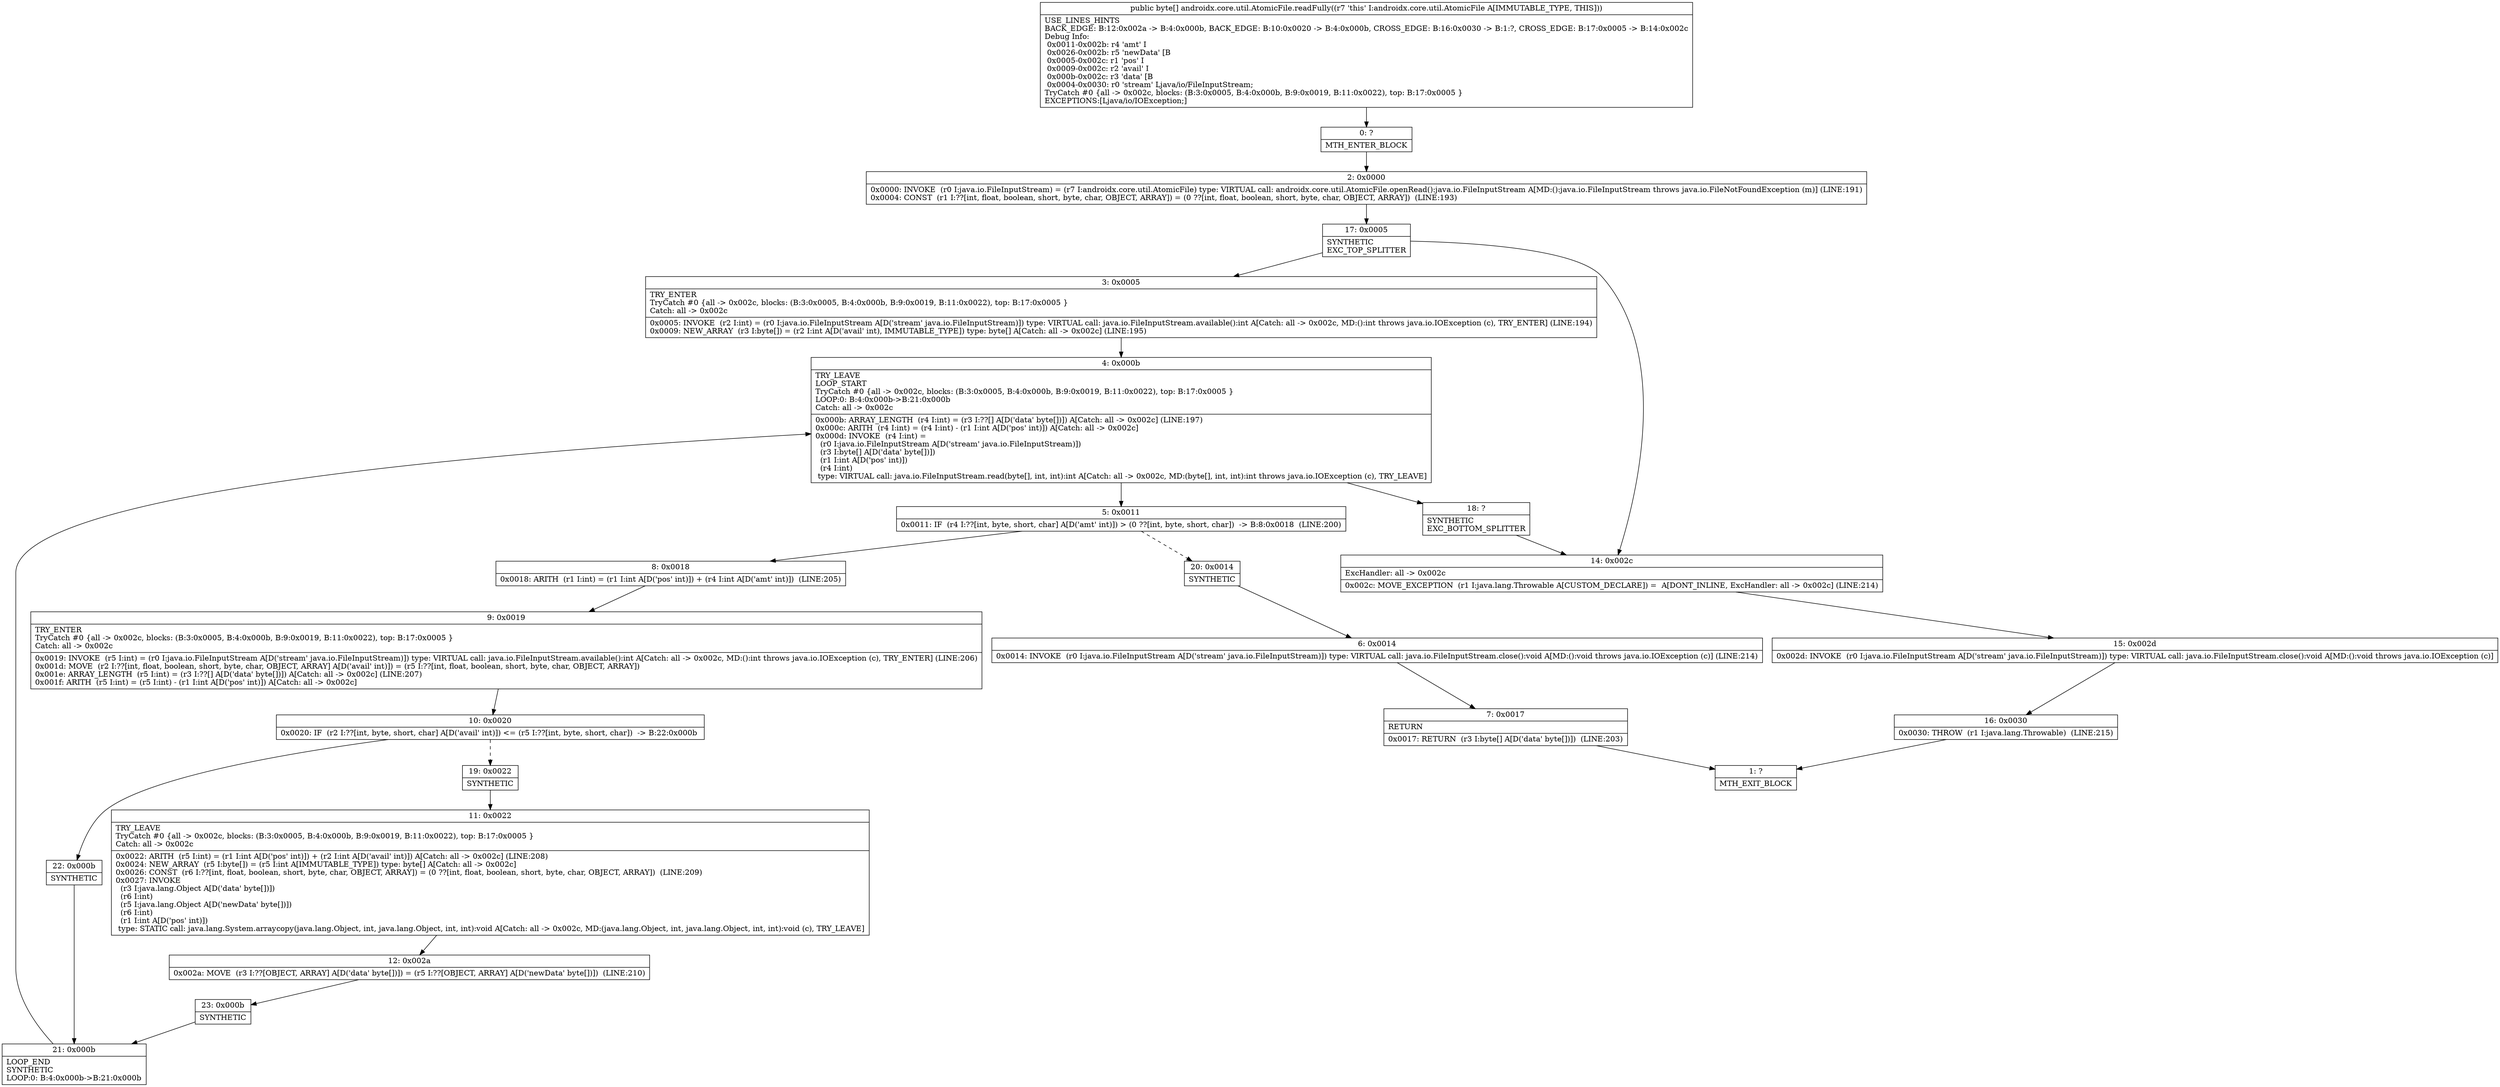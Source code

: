 digraph "CFG forandroidx.core.util.AtomicFile.readFully()[B" {
Node_0 [shape=record,label="{0\:\ ?|MTH_ENTER_BLOCK\l}"];
Node_2 [shape=record,label="{2\:\ 0x0000|0x0000: INVOKE  (r0 I:java.io.FileInputStream) = (r7 I:androidx.core.util.AtomicFile) type: VIRTUAL call: androidx.core.util.AtomicFile.openRead():java.io.FileInputStream A[MD:():java.io.FileInputStream throws java.io.FileNotFoundException (m)] (LINE:191)\l0x0004: CONST  (r1 I:??[int, float, boolean, short, byte, char, OBJECT, ARRAY]) = (0 ??[int, float, boolean, short, byte, char, OBJECT, ARRAY])  (LINE:193)\l}"];
Node_17 [shape=record,label="{17\:\ 0x0005|SYNTHETIC\lEXC_TOP_SPLITTER\l}"];
Node_3 [shape=record,label="{3\:\ 0x0005|TRY_ENTER\lTryCatch #0 \{all \-\> 0x002c, blocks: (B:3:0x0005, B:4:0x000b, B:9:0x0019, B:11:0x0022), top: B:17:0x0005 \}\lCatch: all \-\> 0x002c\l|0x0005: INVOKE  (r2 I:int) = (r0 I:java.io.FileInputStream A[D('stream' java.io.FileInputStream)]) type: VIRTUAL call: java.io.FileInputStream.available():int A[Catch: all \-\> 0x002c, MD:():int throws java.io.IOException (c), TRY_ENTER] (LINE:194)\l0x0009: NEW_ARRAY  (r3 I:byte[]) = (r2 I:int A[D('avail' int), IMMUTABLE_TYPE]) type: byte[] A[Catch: all \-\> 0x002c] (LINE:195)\l}"];
Node_4 [shape=record,label="{4\:\ 0x000b|TRY_LEAVE\lLOOP_START\lTryCatch #0 \{all \-\> 0x002c, blocks: (B:3:0x0005, B:4:0x000b, B:9:0x0019, B:11:0x0022), top: B:17:0x0005 \}\lLOOP:0: B:4:0x000b\-\>B:21:0x000b\lCatch: all \-\> 0x002c\l|0x000b: ARRAY_LENGTH  (r4 I:int) = (r3 I:??[] A[D('data' byte[])]) A[Catch: all \-\> 0x002c] (LINE:197)\l0x000c: ARITH  (r4 I:int) = (r4 I:int) \- (r1 I:int A[D('pos' int)]) A[Catch: all \-\> 0x002c]\l0x000d: INVOKE  (r4 I:int) = \l  (r0 I:java.io.FileInputStream A[D('stream' java.io.FileInputStream)])\l  (r3 I:byte[] A[D('data' byte[])])\l  (r1 I:int A[D('pos' int)])\l  (r4 I:int)\l type: VIRTUAL call: java.io.FileInputStream.read(byte[], int, int):int A[Catch: all \-\> 0x002c, MD:(byte[], int, int):int throws java.io.IOException (c), TRY_LEAVE]\l}"];
Node_5 [shape=record,label="{5\:\ 0x0011|0x0011: IF  (r4 I:??[int, byte, short, char] A[D('amt' int)]) \> (0 ??[int, byte, short, char])  \-\> B:8:0x0018  (LINE:200)\l}"];
Node_8 [shape=record,label="{8\:\ 0x0018|0x0018: ARITH  (r1 I:int) = (r1 I:int A[D('pos' int)]) + (r4 I:int A[D('amt' int)])  (LINE:205)\l}"];
Node_9 [shape=record,label="{9\:\ 0x0019|TRY_ENTER\lTryCatch #0 \{all \-\> 0x002c, blocks: (B:3:0x0005, B:4:0x000b, B:9:0x0019, B:11:0x0022), top: B:17:0x0005 \}\lCatch: all \-\> 0x002c\l|0x0019: INVOKE  (r5 I:int) = (r0 I:java.io.FileInputStream A[D('stream' java.io.FileInputStream)]) type: VIRTUAL call: java.io.FileInputStream.available():int A[Catch: all \-\> 0x002c, MD:():int throws java.io.IOException (c), TRY_ENTER] (LINE:206)\l0x001d: MOVE  (r2 I:??[int, float, boolean, short, byte, char, OBJECT, ARRAY] A[D('avail' int)]) = (r5 I:??[int, float, boolean, short, byte, char, OBJECT, ARRAY]) \l0x001e: ARRAY_LENGTH  (r5 I:int) = (r3 I:??[] A[D('data' byte[])]) A[Catch: all \-\> 0x002c] (LINE:207)\l0x001f: ARITH  (r5 I:int) = (r5 I:int) \- (r1 I:int A[D('pos' int)]) A[Catch: all \-\> 0x002c]\l}"];
Node_10 [shape=record,label="{10\:\ 0x0020|0x0020: IF  (r2 I:??[int, byte, short, char] A[D('avail' int)]) \<= (r5 I:??[int, byte, short, char])  \-\> B:22:0x000b \l}"];
Node_19 [shape=record,label="{19\:\ 0x0022|SYNTHETIC\l}"];
Node_11 [shape=record,label="{11\:\ 0x0022|TRY_LEAVE\lTryCatch #0 \{all \-\> 0x002c, blocks: (B:3:0x0005, B:4:0x000b, B:9:0x0019, B:11:0x0022), top: B:17:0x0005 \}\lCatch: all \-\> 0x002c\l|0x0022: ARITH  (r5 I:int) = (r1 I:int A[D('pos' int)]) + (r2 I:int A[D('avail' int)]) A[Catch: all \-\> 0x002c] (LINE:208)\l0x0024: NEW_ARRAY  (r5 I:byte[]) = (r5 I:int A[IMMUTABLE_TYPE]) type: byte[] A[Catch: all \-\> 0x002c]\l0x0026: CONST  (r6 I:??[int, float, boolean, short, byte, char, OBJECT, ARRAY]) = (0 ??[int, float, boolean, short, byte, char, OBJECT, ARRAY])  (LINE:209)\l0x0027: INVOKE  \l  (r3 I:java.lang.Object A[D('data' byte[])])\l  (r6 I:int)\l  (r5 I:java.lang.Object A[D('newData' byte[])])\l  (r6 I:int)\l  (r1 I:int A[D('pos' int)])\l type: STATIC call: java.lang.System.arraycopy(java.lang.Object, int, java.lang.Object, int, int):void A[Catch: all \-\> 0x002c, MD:(java.lang.Object, int, java.lang.Object, int, int):void (c), TRY_LEAVE]\l}"];
Node_12 [shape=record,label="{12\:\ 0x002a|0x002a: MOVE  (r3 I:??[OBJECT, ARRAY] A[D('data' byte[])]) = (r5 I:??[OBJECT, ARRAY] A[D('newData' byte[])])  (LINE:210)\l}"];
Node_23 [shape=record,label="{23\:\ 0x000b|SYNTHETIC\l}"];
Node_21 [shape=record,label="{21\:\ 0x000b|LOOP_END\lSYNTHETIC\lLOOP:0: B:4:0x000b\-\>B:21:0x000b\l}"];
Node_22 [shape=record,label="{22\:\ 0x000b|SYNTHETIC\l}"];
Node_20 [shape=record,label="{20\:\ 0x0014|SYNTHETIC\l}"];
Node_6 [shape=record,label="{6\:\ 0x0014|0x0014: INVOKE  (r0 I:java.io.FileInputStream A[D('stream' java.io.FileInputStream)]) type: VIRTUAL call: java.io.FileInputStream.close():void A[MD:():void throws java.io.IOException (c)] (LINE:214)\l}"];
Node_7 [shape=record,label="{7\:\ 0x0017|RETURN\l|0x0017: RETURN  (r3 I:byte[] A[D('data' byte[])])  (LINE:203)\l}"];
Node_1 [shape=record,label="{1\:\ ?|MTH_EXIT_BLOCK\l}"];
Node_18 [shape=record,label="{18\:\ ?|SYNTHETIC\lEXC_BOTTOM_SPLITTER\l}"];
Node_14 [shape=record,label="{14\:\ 0x002c|ExcHandler: all \-\> 0x002c\l|0x002c: MOVE_EXCEPTION  (r1 I:java.lang.Throwable A[CUSTOM_DECLARE]) =  A[DONT_INLINE, ExcHandler: all \-\> 0x002c] (LINE:214)\l}"];
Node_15 [shape=record,label="{15\:\ 0x002d|0x002d: INVOKE  (r0 I:java.io.FileInputStream A[D('stream' java.io.FileInputStream)]) type: VIRTUAL call: java.io.FileInputStream.close():void A[MD:():void throws java.io.IOException (c)]\l}"];
Node_16 [shape=record,label="{16\:\ 0x0030|0x0030: THROW  (r1 I:java.lang.Throwable)  (LINE:215)\l}"];
MethodNode[shape=record,label="{public byte[] androidx.core.util.AtomicFile.readFully((r7 'this' I:androidx.core.util.AtomicFile A[IMMUTABLE_TYPE, THIS]))  | USE_LINES_HINTS\lBACK_EDGE: B:12:0x002a \-\> B:4:0x000b, BACK_EDGE: B:10:0x0020 \-\> B:4:0x000b, CROSS_EDGE: B:16:0x0030 \-\> B:1:?, CROSS_EDGE: B:17:0x0005 \-\> B:14:0x002c\lDebug Info:\l  0x0011\-0x002b: r4 'amt' I\l  0x0026\-0x002b: r5 'newData' [B\l  0x0005\-0x002c: r1 'pos' I\l  0x0009\-0x002c: r2 'avail' I\l  0x000b\-0x002c: r3 'data' [B\l  0x0004\-0x0030: r0 'stream' Ljava\/io\/FileInputStream;\lTryCatch #0 \{all \-\> 0x002c, blocks: (B:3:0x0005, B:4:0x000b, B:9:0x0019, B:11:0x0022), top: B:17:0x0005 \}\lEXCEPTIONS:[Ljava\/io\/IOException;]\l}"];
MethodNode -> Node_0;Node_0 -> Node_2;
Node_2 -> Node_17;
Node_17 -> Node_3;
Node_17 -> Node_14;
Node_3 -> Node_4;
Node_4 -> Node_5;
Node_4 -> Node_18;
Node_5 -> Node_8;
Node_5 -> Node_20[style=dashed];
Node_8 -> Node_9;
Node_9 -> Node_10;
Node_10 -> Node_19[style=dashed];
Node_10 -> Node_22;
Node_19 -> Node_11;
Node_11 -> Node_12;
Node_12 -> Node_23;
Node_23 -> Node_21;
Node_21 -> Node_4;
Node_22 -> Node_21;
Node_20 -> Node_6;
Node_6 -> Node_7;
Node_7 -> Node_1;
Node_18 -> Node_14;
Node_14 -> Node_15;
Node_15 -> Node_16;
Node_16 -> Node_1;
}

